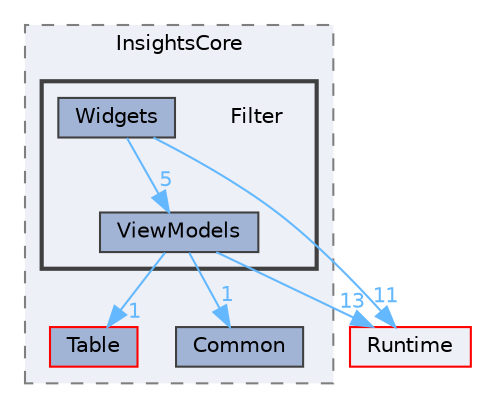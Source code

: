 digraph "Filter"
{
 // INTERACTIVE_SVG=YES
 // LATEX_PDF_SIZE
  bgcolor="transparent";
  edge [fontname=Helvetica,fontsize=10,labelfontname=Helvetica,labelfontsize=10];
  node [fontname=Helvetica,fontsize=10,shape=box,height=0.2,width=0.4];
  compound=true
  subgraph clusterdir_c6ce1e02f3cf6081a3c1acd8074c3d93 {
    graph [ bgcolor="#edf0f7", pencolor="grey50", label="InsightsCore", fontname=Helvetica,fontsize=10 style="filled,dashed", URL="dir_c6ce1e02f3cf6081a3c1acd8074c3d93.html",tooltip=""]
  dir_2d804c98dc90f00e46ec07f3955ba1af [label="Table", fillcolor="#a2b4d6", color="red", style="filled", URL="dir_2d804c98dc90f00e46ec07f3955ba1af.html",tooltip=""];
  dir_a7c9ec6194cd4668d6f73db5b791c176 [label="Common", fillcolor="#a2b4d6", color="grey25", style="filled", URL="dir_a7c9ec6194cd4668d6f73db5b791c176.html",tooltip=""];
  subgraph clusterdir_dc90ff879bb49d9b9937db94ffd3518b {
    graph [ bgcolor="#edf0f7", pencolor="grey25", label="", fontname=Helvetica,fontsize=10 style="filled,bold", URL="dir_dc90ff879bb49d9b9937db94ffd3518b.html",tooltip=""]
    dir_dc90ff879bb49d9b9937db94ffd3518b [shape=plaintext, label="Filter"];
  dir_c7287ee0019cd4f0a4c8f16337278e62 [label="ViewModels", fillcolor="#a2b4d6", color="grey25", style="filled", URL="dir_c7287ee0019cd4f0a4c8f16337278e62.html",tooltip=""];
  dir_332d1a126a13be09a714f4d29ca5ed80 [label="Widgets", fillcolor="#a2b4d6", color="grey25", style="filled", URL="dir_332d1a126a13be09a714f4d29ca5ed80.html",tooltip=""];
  }
  }
  dir_7536b172fbd480bfd146a1b1acd6856b [label="Runtime", fillcolor="#edf0f7", color="red", style="filled", URL="dir_7536b172fbd480bfd146a1b1acd6856b.html",tooltip=""];
  dir_c7287ee0019cd4f0a4c8f16337278e62->dir_2d804c98dc90f00e46ec07f3955ba1af [headlabel="1", labeldistance=1.5 headhref="dir_001249_001164.html" href="dir_001249_001164.html" color="steelblue1" fontcolor="steelblue1"];
  dir_c7287ee0019cd4f0a4c8f16337278e62->dir_7536b172fbd480bfd146a1b1acd6856b [headlabel="13", labeldistance=1.5 headhref="dir_001249_000984.html" href="dir_001249_000984.html" color="steelblue1" fontcolor="steelblue1"];
  dir_c7287ee0019cd4f0a4c8f16337278e62->dir_a7c9ec6194cd4668d6f73db5b791c176 [headlabel="1", labeldistance=1.5 headhref="dir_001249_000214.html" href="dir_001249_000214.html" color="steelblue1" fontcolor="steelblue1"];
  dir_332d1a126a13be09a714f4d29ca5ed80->dir_7536b172fbd480bfd146a1b1acd6856b [headlabel="11", labeldistance=1.5 headhref="dir_001283_000984.html" href="dir_001283_000984.html" color="steelblue1" fontcolor="steelblue1"];
  dir_332d1a126a13be09a714f4d29ca5ed80->dir_c7287ee0019cd4f0a4c8f16337278e62 [headlabel="5", labeldistance=1.5 headhref="dir_001283_001249.html" href="dir_001283_001249.html" color="steelblue1" fontcolor="steelblue1"];
}
